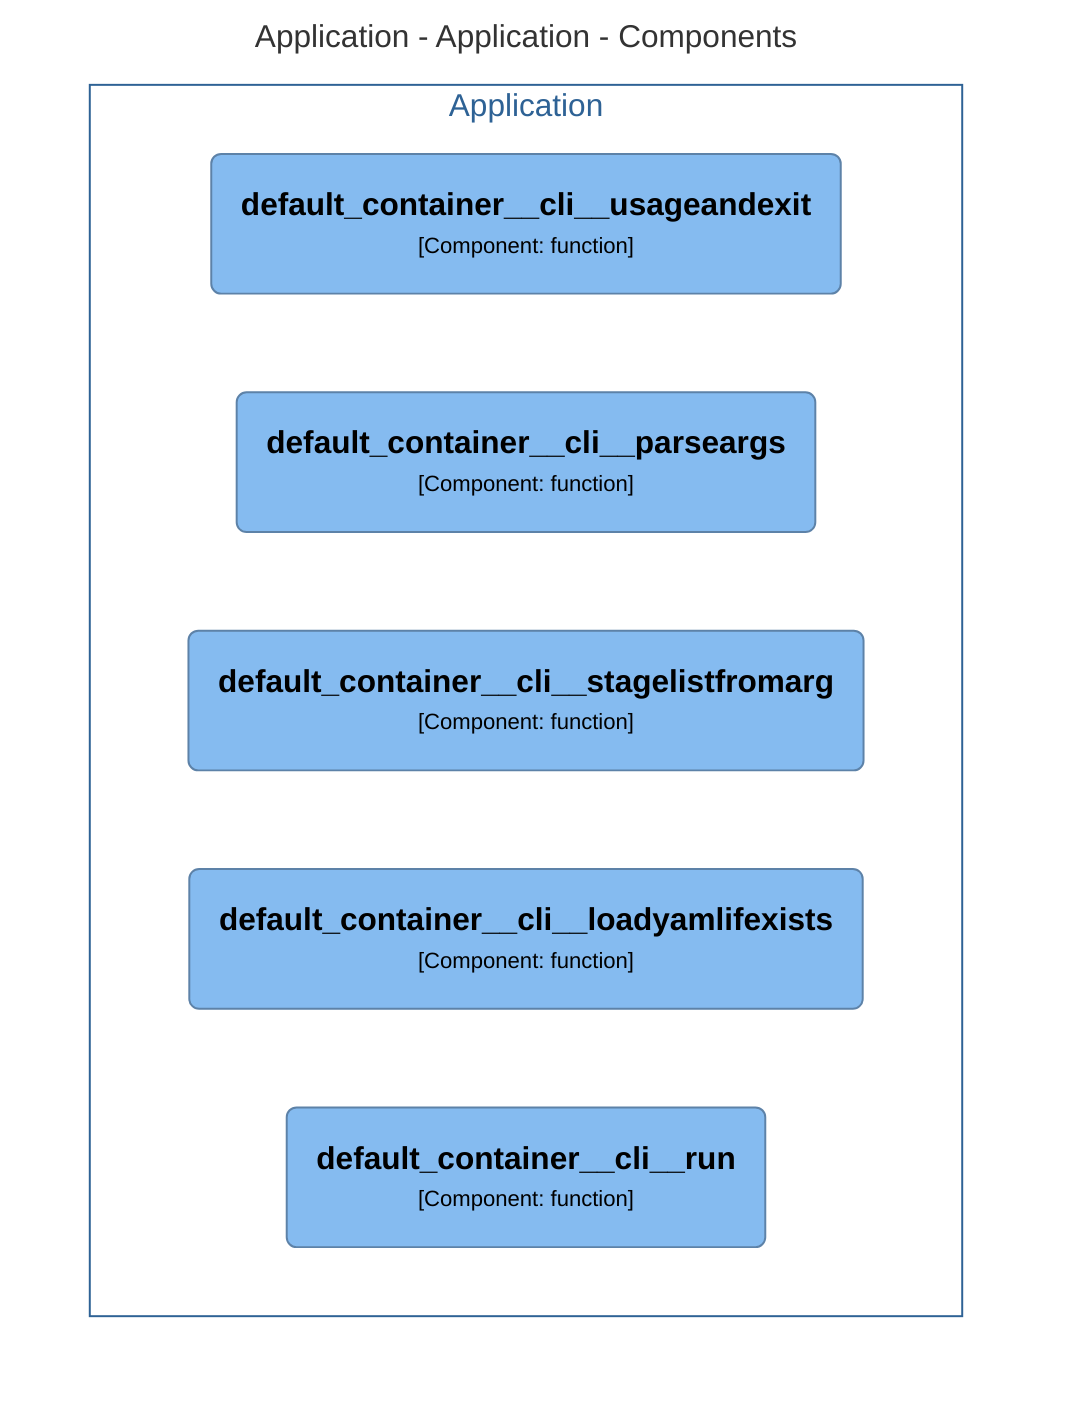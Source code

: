 graph TB
  linkStyle default fill:#ffffff

  subgraph diagram ["Application - Application - Components"]
    style diagram fill:#ffffff,stroke:#ffffff

    subgraph 8 ["Application"]
      style 8 fill:#ffffff,stroke:#2e6295,color:#2e6295

      21("<div style='font-weight: bold'>default_container__cli__usageandexit</div><div style='font-size: 70%; margin-top: 0px'>[Component: function]</div>")
      style 21 fill:#85bbf0,stroke:#5d82a8,color:#000000
      22("<div style='font-weight: bold'>default_container__cli__parseargs</div><div style='font-size: 70%; margin-top: 0px'>[Component: function]</div>")
      style 22 fill:#85bbf0,stroke:#5d82a8,color:#000000
      23("<div style='font-weight: bold'>default_container__cli__stagelistfromarg</div><div style='font-size: 70%; margin-top: 0px'>[Component: function]</div>")
      style 23 fill:#85bbf0,stroke:#5d82a8,color:#000000
      24("<div style='font-weight: bold'>default_container__cli__loadyamlifexists</div><div style='font-size: 70%; margin-top: 0px'>[Component: function]</div>")
      style 24 fill:#85bbf0,stroke:#5d82a8,color:#000000
      25("<div style='font-weight: bold'>default_container__cli__run</div><div style='font-size: 70%; margin-top: 0px'>[Component: function]</div>")
      style 25 fill:#85bbf0,stroke:#5d82a8,color:#000000
    end

  end